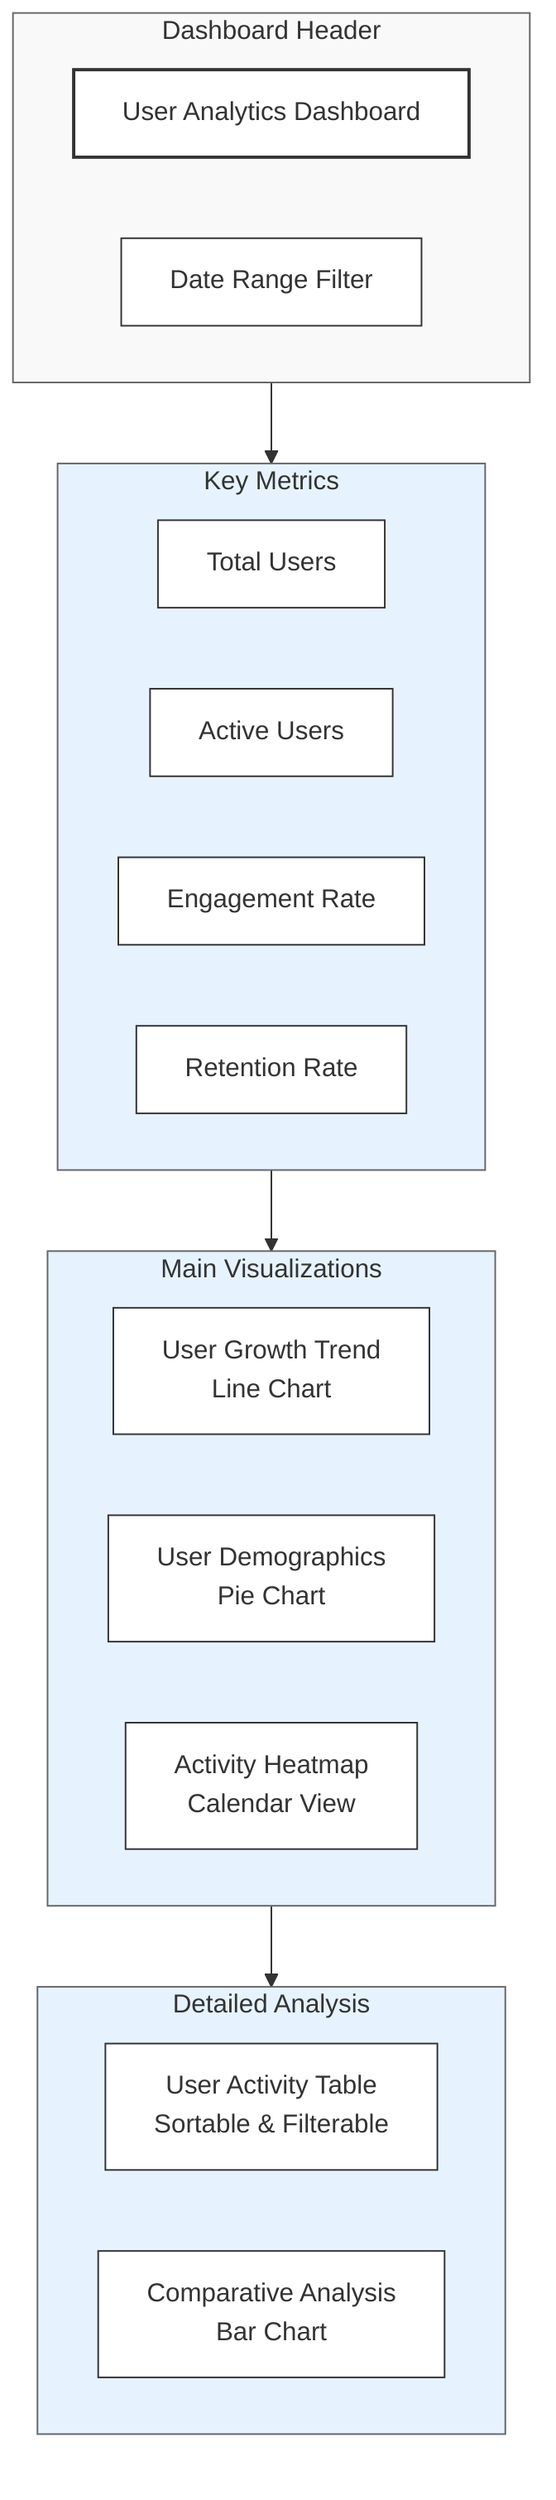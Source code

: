 graph TD
    subgraph Header["Dashboard Header"]
        Title["User Analytics Dashboard"]
        DateFilter["Date Range Filter"]
    end

    subgraph TopRow["Key Metrics"]
        KPI1["Total Users"]
        KPI2["Active Users"]
        KPI3["Engagement Rate"]
        KPI4["Retention Rate"]
    end

    subgraph MiddleRow["Main Visualizations"]
        direction LR
        Chart1["User Growth Trend<br/>Line Chart"]
        Chart2["User Demographics<br/>Pie Chart"]
        Chart3["Activity Heatmap<br/>Calendar View"]
    end

    subgraph BottomRow["Detailed Analysis"]
        Table1["User Activity Table<br/>Sortable & Filterable"]
        Chart4["Comparative Analysis<br/>Bar Chart"]
    end

    Header --> TopRow
    TopRow --> MiddleRow
    MiddleRow --> BottomRow

    style Header fill:#f9f9f9,stroke:#666
    style TopRow fill:#e6f3ff,stroke:#666
    style MiddleRow fill:#e6f3ff,stroke:#666
    style BottomRow fill:#e6f3ff,stroke:#666
    
    style Title fill:#fff,stroke:#333,stroke-width:2px
    style DateFilter fill:#fff,stroke:#333
    
    style KPI1 fill:#fff,stroke:#333
    style KPI2 fill:#fff,stroke:#333
    style KPI3 fill:#fff,stroke:#333
    style KPI4 fill:#fff,stroke:#333
    
    style Chart1 fill:#fff,stroke:#333
    style Chart2 fill:#fff,stroke:#333
    style Chart3 fill:#fff,stroke:#333
    style Chart4 fill:#fff,stroke:#333
    style Table1 fill:#fff,stroke:#333